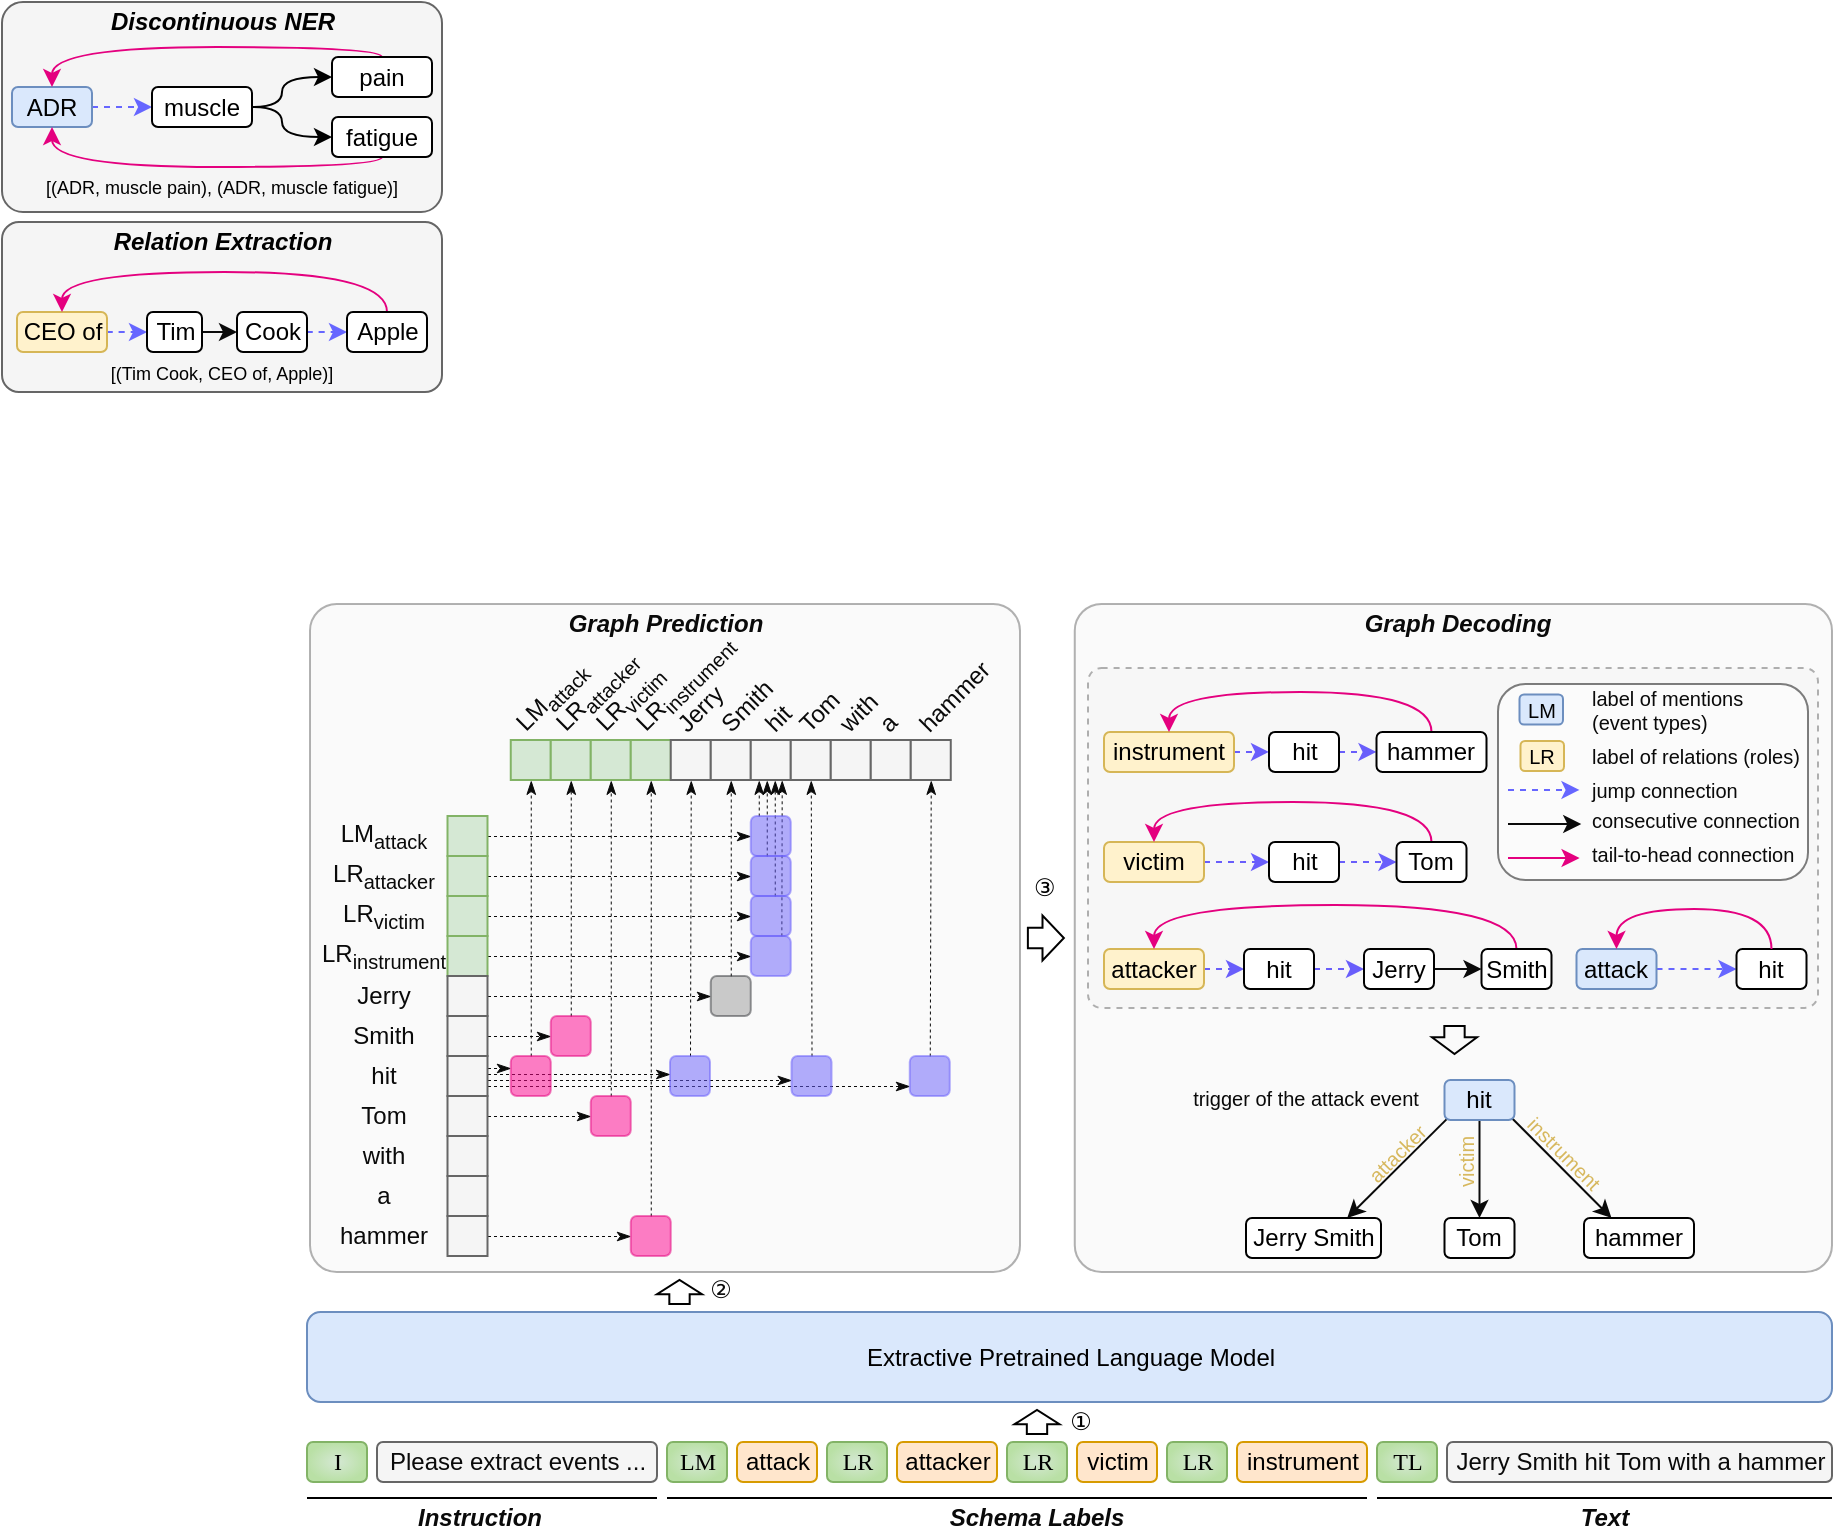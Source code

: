 <mxfile version="15.4.0" type="device"><diagram id="D4W17IsfRxNNDZhIrcSA" name="Page-1"><mxGraphModel dx="981" dy="561" grid="1" gridSize="5" guides="1" tooltips="1" connect="1" arrows="1" fold="1" page="1" pageScale="1" pageWidth="570" pageHeight="570" math="0" shadow="0"><root><mxCell id="0"/><mxCell id="1" parent="0"/><mxCell id="1bt9BP2uNZpwjicHUbcD-264" value="" style="rounded=1;whiteSpace=wrap;html=1;shadow=0;glass=0;sketch=0;fontFamily=Helvetica;fontSize=12;gradientDirection=radial;align=left;fillColor=#f5f5f5;arcSize=4;strokeColor=#666666;fontColor=#333333;opacity=50;" vertex="1" parent="1"><mxGeometry x="566.38" y="316" width="378.62" height="334" as="geometry"/></mxCell><mxCell id="1bt9BP2uNZpwjicHUbcD-177" value="" style="rounded=1;whiteSpace=wrap;html=1;shadow=0;glass=0;sketch=0;fontFamily=Helvetica;fontSize=12;gradientDirection=radial;align=left;fillColor=#f5f5f5;arcSize=4;strokeColor=#666666;fontColor=#333333;opacity=50;" vertex="1" parent="1"><mxGeometry x="184" y="316" width="355" height="334" as="geometry"/></mxCell><mxCell id="1bt9BP2uNZpwjicHUbcD-245" value="" style="rounded=1;whiteSpace=wrap;html=1;shadow=0;glass=0;sketch=0;fontFamily=Helvetica;fontSize=12;gradientDirection=radial;align=left;fillColor=#f5f5f5;arcSize=4;strokeColor=#666666;fontColor=#333333;opacity=50;dashed=1;" vertex="1" parent="1"><mxGeometry x="573" y="348" width="365" height="170" as="geometry"/></mxCell><mxCell id="1bt9BP2uNZpwjicHUbcD-22" value="" style="rounded=1;whiteSpace=wrap;html=1;fillColor=#f5f5f5;arcSize=10;strokeColor=#666666;fontColor=#333333;" vertex="1" parent="1"><mxGeometry x="30" y="125" width="220" height="85" as="geometry"/></mxCell><mxCell id="1bt9BP2uNZpwjicHUbcD-23" value="Relation Extraction" style="text;html=1;strokeColor=none;fillColor=none;align=center;verticalAlign=middle;whiteSpace=wrap;rounded=0;dashed=1;fontStyle=3" vertex="1" parent="1"><mxGeometry x="77.5" y="125" width="125" height="20" as="geometry"/></mxCell><mxCell id="1bt9BP2uNZpwjicHUbcD-19" value="" style="rounded=1;whiteSpace=wrap;html=1;fillColor=#f5f5f5;arcSize=10;strokeColor=#666666;fontColor=#333333;" vertex="1" parent="1"><mxGeometry x="30" y="15" width="220" height="105" as="geometry"/></mxCell><mxCell id="n-tvUnUJGBtAsgGFLaXI-2" value="Please extract events ..." style="rounded=1;whiteSpace=wrap;html=1;fillColor=#f5f5f5;strokeColor=#666666;fontColor=#0A0A0A;" parent="1" vertex="1"><mxGeometry x="217.5" y="735" width="140" height="20" as="geometry"/></mxCell><mxCell id="n-tvUnUJGBtAsgGFLaXI-3" value="LM" style="rounded=1;whiteSpace=wrap;html=1;fillColor=#d5e8d4;strokeColor=#82b366;fontFamily=Lucida Console;shadow=0;glass=0;sketch=0;gradientDirection=radial;gradientColor=#B9E0A5;" parent="1" vertex="1"><mxGeometry x="362.5" y="735" width="30" height="20" as="geometry"/></mxCell><mxCell id="n-tvUnUJGBtAsgGFLaXI-4" value="I" style="rounded=1;whiteSpace=wrap;html=1;fillColor=#d5e8d4;strokeColor=#82b366;fontFamily=Lucida Console;shadow=0;glass=0;sketch=0;gradientDirection=radial;gradientColor=#B9E0A5;" parent="1" vertex="1"><mxGeometry x="182.5" y="735" width="30" height="20" as="geometry"/></mxCell><mxCell id="1bt9BP2uNZpwjicHUbcD-4" style="edgeStyle=orthogonalEdgeStyle;rounded=0;orthogonalLoop=1;jettySize=auto;html=1;exitX=1;exitY=0.5;exitDx=0;exitDy=0;entryX=0;entryY=0.5;entryDx=0;entryDy=0;strokeColor=#6666FF;dashed=1;" edge="1" parent="1" source="1bt9BP2uNZpwjicHUbcD-2" target="1bt9BP2uNZpwjicHUbcD-3"><mxGeometry relative="1" as="geometry"/></mxCell><mxCell id="1bt9BP2uNZpwjicHUbcD-2" value="ADR" style="rounded=1;whiteSpace=wrap;html=1;fillColor=#dae8fc;strokeColor=#6c8ebf;" vertex="1" parent="1"><mxGeometry x="35" y="57.5" width="40" height="20" as="geometry"/></mxCell><mxCell id="1bt9BP2uNZpwjicHUbcD-6" style="edgeStyle=orthogonalEdgeStyle;rounded=0;orthogonalLoop=1;jettySize=auto;html=1;exitX=1;exitY=0.5;exitDx=0;exitDy=0;entryX=0;entryY=0.5;entryDx=0;entryDy=0;curved=1;" edge="1" parent="1" source="1bt9BP2uNZpwjicHUbcD-3" target="1bt9BP2uNZpwjicHUbcD-5"><mxGeometry relative="1" as="geometry"><Array as="points"><mxPoint x="170" y="67.5"/><mxPoint x="170" y="82.5"/></Array></mxGeometry></mxCell><mxCell id="1bt9BP2uNZpwjicHUbcD-8" style="edgeStyle=orthogonalEdgeStyle;rounded=0;orthogonalLoop=1;jettySize=auto;html=1;exitX=1;exitY=0.5;exitDx=0;exitDy=0;entryX=0;entryY=0.5;entryDx=0;entryDy=0;curved=1;" edge="1" parent="1" source="1bt9BP2uNZpwjicHUbcD-3" target="1bt9BP2uNZpwjicHUbcD-7"><mxGeometry relative="1" as="geometry"><Array as="points"><mxPoint x="170" y="67.5"/><mxPoint x="170" y="52.5"/></Array></mxGeometry></mxCell><mxCell id="1bt9BP2uNZpwjicHUbcD-3" value="muscle" style="rounded=1;whiteSpace=wrap;html=1;" vertex="1" parent="1"><mxGeometry x="105" y="57.5" width="50" height="20" as="geometry"/></mxCell><mxCell id="1bt9BP2uNZpwjicHUbcD-10" style="edgeStyle=orthogonalEdgeStyle;curved=1;rounded=0;orthogonalLoop=1;jettySize=auto;html=1;exitX=0.5;exitY=1;exitDx=0;exitDy=0;entryX=0.5;entryY=1;entryDx=0;entryDy=0;strokeColor=#E4007F;" edge="1" parent="1" source="1bt9BP2uNZpwjicHUbcD-5" target="1bt9BP2uNZpwjicHUbcD-2"><mxGeometry relative="1" as="geometry"><Array as="points"><mxPoint x="220" y="97.5"/><mxPoint x="55" y="97.5"/></Array></mxGeometry></mxCell><mxCell id="1bt9BP2uNZpwjicHUbcD-5" value="fatigue" style="rounded=1;whiteSpace=wrap;html=1;" vertex="1" parent="1"><mxGeometry x="195" y="72.5" width="50" height="20" as="geometry"/></mxCell><mxCell id="1bt9BP2uNZpwjicHUbcD-9" style="edgeStyle=orthogonalEdgeStyle;curved=1;rounded=0;orthogonalLoop=1;jettySize=auto;html=1;exitX=0.5;exitY=0;exitDx=0;exitDy=0;entryX=0.5;entryY=0;entryDx=0;entryDy=0;strokeColor=#E4007F;" edge="1" parent="1" source="1bt9BP2uNZpwjicHUbcD-7" target="1bt9BP2uNZpwjicHUbcD-2"><mxGeometry relative="1" as="geometry"><Array as="points"><mxPoint x="220" y="37.5"/><mxPoint x="55" y="37.5"/></Array></mxGeometry></mxCell><mxCell id="1bt9BP2uNZpwjicHUbcD-7" value="pain" style="rounded=1;whiteSpace=wrap;html=1;" vertex="1" parent="1"><mxGeometry x="195" y="42.5" width="50" height="20" as="geometry"/></mxCell><mxCell id="1bt9BP2uNZpwjicHUbcD-15" style="edgeStyle=orthogonalEdgeStyle;curved=1;rounded=0;orthogonalLoop=1;jettySize=auto;html=1;exitX=1;exitY=0.5;exitDx=0;exitDy=0;entryX=0;entryY=0.5;entryDx=0;entryDy=0;strokeColor=#6666FF;dashed=1;" edge="1" parent="1" source="1bt9BP2uNZpwjicHUbcD-11" target="1bt9BP2uNZpwjicHUbcD-12"><mxGeometry relative="1" as="geometry"/></mxCell><mxCell id="1bt9BP2uNZpwjicHUbcD-11" value="CEO of" style="rounded=1;whiteSpace=wrap;html=1;fillColor=#fff2cc;strokeColor=#d6b656;" vertex="1" parent="1"><mxGeometry x="37.5" y="170" width="45" height="20" as="geometry"/></mxCell><mxCell id="1bt9BP2uNZpwjicHUbcD-17" style="edgeStyle=orthogonalEdgeStyle;curved=1;rounded=0;orthogonalLoop=1;jettySize=auto;html=1;exitX=1;exitY=0.5;exitDx=0;exitDy=0;entryX=0;entryY=0.5;entryDx=0;entryDy=0;strokeColor=#0A0A0A;" edge="1" parent="1" source="1bt9BP2uNZpwjicHUbcD-12" target="1bt9BP2uNZpwjicHUbcD-13"><mxGeometry relative="1" as="geometry"/></mxCell><mxCell id="1bt9BP2uNZpwjicHUbcD-12" value="Tim" style="rounded=1;whiteSpace=wrap;html=1;" vertex="1" parent="1"><mxGeometry x="102.5" y="170" width="27.5" height="20" as="geometry"/></mxCell><mxCell id="1bt9BP2uNZpwjicHUbcD-16" style="edgeStyle=orthogonalEdgeStyle;curved=1;rounded=0;orthogonalLoop=1;jettySize=auto;html=1;exitX=1;exitY=0.5;exitDx=0;exitDy=0;entryX=0;entryY=0.5;entryDx=0;entryDy=0;strokeColor=#6666FF;dashed=1;" edge="1" parent="1" source="1bt9BP2uNZpwjicHUbcD-13" target="1bt9BP2uNZpwjicHUbcD-14"><mxGeometry relative="1" as="geometry"/></mxCell><mxCell id="1bt9BP2uNZpwjicHUbcD-13" value="Cook" style="rounded=1;whiteSpace=wrap;html=1;" vertex="1" parent="1"><mxGeometry x="147.5" y="170" width="35" height="20" as="geometry"/></mxCell><mxCell id="1bt9BP2uNZpwjicHUbcD-18" style="edgeStyle=orthogonalEdgeStyle;curved=1;rounded=0;orthogonalLoop=1;jettySize=auto;html=1;exitX=0.5;exitY=0;exitDx=0;exitDy=0;entryX=0.5;entryY=0;entryDx=0;entryDy=0;strokeColor=#E4007F;" edge="1" parent="1" source="1bt9BP2uNZpwjicHUbcD-14" target="1bt9BP2uNZpwjicHUbcD-11"><mxGeometry relative="1" as="geometry"><Array as="points"><mxPoint x="222" y="150"/><mxPoint x="60" y="150"/></Array></mxGeometry></mxCell><mxCell id="1bt9BP2uNZpwjicHUbcD-14" value="Apple" style="rounded=1;whiteSpace=wrap;html=1;" vertex="1" parent="1"><mxGeometry x="202.5" y="170" width="40" height="20" as="geometry"/></mxCell><mxCell id="1bt9BP2uNZpwjicHUbcD-20" value="Discontinuous NER" style="text;html=1;strokeColor=none;fillColor=none;align=center;verticalAlign=middle;whiteSpace=wrap;rounded=0;dashed=1;fontStyle=3" vertex="1" parent="1"><mxGeometry x="77.5" y="15" width="125" height="20" as="geometry"/></mxCell><mxCell id="1bt9BP2uNZpwjicHUbcD-24" value="[(ADR, muscle pain), (ADR, muscle fatigue)]" style="text;html=1;strokeColor=none;fillColor=none;align=center;verticalAlign=middle;whiteSpace=wrap;rounded=0;fontSize=9;" vertex="1" parent="1"><mxGeometry x="45" y="98" width="190" height="20" as="geometry"/></mxCell><mxCell id="1bt9BP2uNZpwjicHUbcD-26" value="[(Tim Cook, CEO of, Apple)]" style="text;html=1;strokeColor=none;fillColor=none;align=center;verticalAlign=middle;whiteSpace=wrap;rounded=0;fontSize=9;" vertex="1" parent="1"><mxGeometry x="80" y="193" width="120" height="15" as="geometry"/></mxCell><mxCell id="1bt9BP2uNZpwjicHUbcD-27" value="attack" style="rounded=1;whiteSpace=wrap;html=1;fillColor=#ffe6cc;strokeColor=#d79b00;" vertex="1" parent="1"><mxGeometry x="397.5" y="735" width="40" height="20" as="geometry"/></mxCell><mxCell id="1bt9BP2uNZpwjicHUbcD-28" value="LR" style="rounded=1;whiteSpace=wrap;html=1;fillColor=#d5e8d4;strokeColor=#82b366;fontFamily=Lucida Console;shadow=0;glass=0;sketch=0;gradientDirection=radial;gradientColor=#B9E0A5;" vertex="1" parent="1"><mxGeometry x="442.5" y="735" width="30" height="20" as="geometry"/></mxCell><mxCell id="1bt9BP2uNZpwjicHUbcD-29" value="attacker" style="rounded=1;whiteSpace=wrap;html=1;fillColor=#ffe6cc;strokeColor=#d79b00;" vertex="1" parent="1"><mxGeometry x="477.5" y="735" width="50" height="20" as="geometry"/></mxCell><mxCell id="1bt9BP2uNZpwjicHUbcD-30" value="LR" style="rounded=1;whiteSpace=wrap;html=1;fillColor=#d5e8d4;strokeColor=#82b366;fontFamily=Lucida Console;shadow=0;glass=0;sketch=0;gradientDirection=radial;gradientColor=#B9E0A5;" vertex="1" parent="1"><mxGeometry x="532.5" y="735" width="30" height="20" as="geometry"/></mxCell><mxCell id="1bt9BP2uNZpwjicHUbcD-31" value="victim" style="rounded=1;whiteSpace=wrap;html=1;fillColor=#ffe6cc;strokeColor=#d79b00;" vertex="1" parent="1"><mxGeometry x="567.5" y="735" width="40" height="20" as="geometry"/></mxCell><mxCell id="1bt9BP2uNZpwjicHUbcD-32" value="LR" style="rounded=1;whiteSpace=wrap;html=1;fillColor=#d5e8d4;strokeColor=#82b366;fontFamily=Lucida Console;shadow=0;glass=0;sketch=0;gradientDirection=radial;gradientColor=#B9E0A5;" vertex="1" parent="1"><mxGeometry x="612.5" y="735" width="30" height="20" as="geometry"/></mxCell><mxCell id="1bt9BP2uNZpwjicHUbcD-33" value="instrument" style="rounded=1;whiteSpace=wrap;html=1;fillColor=#ffe6cc;strokeColor=#d79b00;" vertex="1" parent="1"><mxGeometry x="647.5" y="735" width="65" height="20" as="geometry"/></mxCell><mxCell id="1bt9BP2uNZpwjicHUbcD-34" value="Jerry Smith hit Tom with a hammer" style="rounded=1;whiteSpace=wrap;html=1;fillColor=#f5f5f5;strokeColor=#666666;fontColor=#0A0A0A;" vertex="1" parent="1"><mxGeometry x="752.5" y="735" width="192.5" height="20" as="geometry"/></mxCell><mxCell id="1bt9BP2uNZpwjicHUbcD-35" value="TL" style="rounded=1;whiteSpace=wrap;html=1;fillColor=#d5e8d4;strokeColor=#82b366;fontFamily=Lucida Console;shadow=0;glass=0;sketch=0;gradientDirection=radial;gradientColor=#B9E0A5;" vertex="1" parent="1"><mxGeometry x="717.5" y="735" width="30" height="20" as="geometry"/></mxCell><mxCell id="1bt9BP2uNZpwjicHUbcD-42" value="Extractive Pretrained Language Model" style="rounded=1;whiteSpace=wrap;html=1;fontFamily=Helvetica;fontSize=12;fillColor=#dae8fc;strokeColor=#6c8ebf;gradientDirection=radial;" vertex="1" parent="1"><mxGeometry x="182.5" y="670" width="762.5" height="45" as="geometry"/></mxCell><mxCell id="1bt9BP2uNZpwjicHUbcD-43" value="" style="shape=singleArrow;direction=north;whiteSpace=wrap;html=1;fontFamily=Helvetica;fontSize=12;fontColor=#0A0A0A;fillColor=none;arrowWidth=0.452;arrowSize=0.594;" vertex="1" parent="1"><mxGeometry x="536.25" y="719" width="22.5" height="12" as="geometry"/></mxCell><mxCell id="1bt9BP2uNZpwjicHUbcD-44" value="Instruction" style="text;html=1;strokeColor=none;fillColor=none;align=center;verticalAlign=middle;whiteSpace=wrap;rounded=0;shadow=0;glass=0;sketch=0;fontFamily=Helvetica;fontSize=12;fontColor=#0A0A0A;fontStyle=3" vertex="1" parent="1"><mxGeometry x="238.75" y="763" width="60" height="20" as="geometry"/></mxCell><mxCell id="1bt9BP2uNZpwjicHUbcD-49" value="" style="line;strokeWidth=1;fillColor=none;align=left;verticalAlign=middle;spacingTop=-1;spacingLeft=3;spacingRight=3;rotatable=0;labelPosition=right;points=[];portConstraint=eastwest;shadow=0;glass=0;sketch=0;fontFamily=Times New Roman;fontSize=12;fontColor=#0A0A0A;" vertex="1" parent="1"><mxGeometry x="182.5" y="759" width="175" height="8" as="geometry"/></mxCell><mxCell id="1bt9BP2uNZpwjicHUbcD-50" value="" style="line;strokeWidth=1;fillColor=none;align=left;verticalAlign=middle;spacingTop=-1;spacingLeft=3;spacingRight=3;rotatable=0;labelPosition=right;points=[];portConstraint=eastwest;shadow=0;glass=0;sketch=0;fontFamily=Times New Roman;fontSize=12;fontColor=#0A0A0A;" vertex="1" parent="1"><mxGeometry x="362.5" y="759" width="350" height="8" as="geometry"/></mxCell><mxCell id="1bt9BP2uNZpwjicHUbcD-51" value="Schema Labels" style="text;html=1;strokeColor=none;fillColor=none;align=center;verticalAlign=middle;whiteSpace=wrap;rounded=0;shadow=0;glass=0;sketch=0;fontFamily=Helvetica;fontSize=12;fontColor=#0A0A0A;fontStyle=3" vertex="1" parent="1"><mxGeometry x="500" y="763" width="95" height="20" as="geometry"/></mxCell><mxCell id="1bt9BP2uNZpwjicHUbcD-52" value="" style="line;strokeWidth=1;fillColor=none;align=left;verticalAlign=middle;spacingTop=-1;spacingLeft=3;spacingRight=3;rotatable=0;labelPosition=right;points=[];portConstraint=eastwest;shadow=0;glass=0;sketch=0;fontFamily=Times New Roman;fontSize=12;fontColor=#0A0A0A;" vertex="1" parent="1"><mxGeometry x="717.5" y="759" width="227.5" height="8" as="geometry"/></mxCell><mxCell id="1bt9BP2uNZpwjicHUbcD-53" value="Text" style="text;html=1;strokeColor=none;fillColor=none;align=center;verticalAlign=middle;whiteSpace=wrap;rounded=0;shadow=0;glass=0;sketch=0;fontFamily=Helvetica;fontSize=12;fontColor=#0A0A0A;fontStyle=3" vertex="1" parent="1"><mxGeometry x="783.75" y="763" width="95" height="20" as="geometry"/></mxCell><mxCell id="1bt9BP2uNZpwjicHUbcD-55" value="" style="rounded=0;whiteSpace=wrap;html=1;shadow=0;glass=0;sketch=0;fontFamily=Times New Roman;fontSize=12;gradientDirection=radial;fillColor=#d5e8d4;strokeColor=#82b366;" vertex="1" parent="1"><mxGeometry x="284.38" y="384" width="20" height="20" as="geometry"/></mxCell><mxCell id="1bt9BP2uNZpwjicHUbcD-56" value="" style="rounded=0;whiteSpace=wrap;html=1;shadow=0;glass=0;sketch=0;fontFamily=Times New Roman;fontSize=12;gradientDirection=radial;fillColor=#d5e8d4;strokeColor=#82b366;" vertex="1" parent="1"><mxGeometry x="304.38" y="384" width="20" height="20" as="geometry"/></mxCell><mxCell id="1bt9BP2uNZpwjicHUbcD-57" value="" style="rounded=0;whiteSpace=wrap;html=1;shadow=0;glass=0;sketch=0;fontFamily=Times New Roman;fontSize=12;gradientDirection=radial;fillColor=#d5e8d4;strokeColor=#82b366;" vertex="1" parent="1"><mxGeometry x="324.38" y="384" width="20" height="20" as="geometry"/></mxCell><mxCell id="1bt9BP2uNZpwjicHUbcD-58" value="" style="rounded=0;whiteSpace=wrap;html=1;shadow=0;glass=0;sketch=0;fontFamily=Times New Roman;fontSize=12;gradientDirection=radial;fillColor=#d5e8d4;strokeColor=#82b366;" vertex="1" parent="1"><mxGeometry x="344.38" y="384" width="20" height="20" as="geometry"/></mxCell><mxCell id="1bt9BP2uNZpwjicHUbcD-59" value="" style="rounded=0;whiteSpace=wrap;html=1;shadow=0;glass=0;sketch=0;fontFamily=Times New Roman;fontSize=12;gradientDirection=radial;fillColor=#f5f5f5;strokeColor=#666666;fontColor=#333333;" vertex="1" parent="1"><mxGeometry x="364.38" y="384" width="20" height="20" as="geometry"/></mxCell><mxCell id="1bt9BP2uNZpwjicHUbcD-60" value="" style="rounded=0;whiteSpace=wrap;html=1;shadow=0;glass=0;sketch=0;fontFamily=Times New Roman;fontSize=12;gradientDirection=radial;fillColor=#f5f5f5;strokeColor=#666666;fontColor=#333333;" vertex="1" parent="1"><mxGeometry x="384.38" y="384" width="20" height="20" as="geometry"/></mxCell><mxCell id="1bt9BP2uNZpwjicHUbcD-61" value="" style="rounded=0;whiteSpace=wrap;html=1;shadow=0;glass=0;sketch=0;fontFamily=Times New Roman;fontSize=12;gradientDirection=radial;fillColor=#f5f5f5;strokeColor=#666666;fontColor=#333333;" vertex="1" parent="1"><mxGeometry x="404.38" y="384" width="20" height="20" as="geometry"/></mxCell><mxCell id="1bt9BP2uNZpwjicHUbcD-62" value="" style="rounded=0;whiteSpace=wrap;html=1;shadow=0;glass=0;sketch=0;fontFamily=Times New Roman;fontSize=12;gradientDirection=radial;fillColor=#f5f5f5;strokeColor=#666666;fontColor=#333333;" vertex="1" parent="1"><mxGeometry x="424.38" y="384" width="20" height="20" as="geometry"/></mxCell><mxCell id="1bt9BP2uNZpwjicHUbcD-63" value="" style="rounded=0;whiteSpace=wrap;html=1;shadow=0;glass=0;sketch=0;fontFamily=Times New Roman;fontSize=12;gradientDirection=radial;fillColor=#f5f5f5;strokeColor=#666666;fontColor=#333333;" vertex="1" parent="1"><mxGeometry x="444.38" y="384" width="20" height="20" as="geometry"/></mxCell><mxCell id="1bt9BP2uNZpwjicHUbcD-64" value="" style="rounded=0;whiteSpace=wrap;html=1;shadow=0;glass=0;sketch=0;fontFamily=Times New Roman;fontSize=12;gradientDirection=radial;fillColor=#f5f5f5;strokeColor=#666666;fontColor=#333333;" vertex="1" parent="1"><mxGeometry x="464.38" y="384" width="20" height="20" as="geometry"/></mxCell><mxCell id="1bt9BP2uNZpwjicHUbcD-158" style="edgeStyle=none;rounded=0;orthogonalLoop=1;jettySize=auto;html=1;exitX=1;exitY=0.5;exitDx=0;exitDy=0;entryX=0;entryY=0.5;entryDx=0;entryDy=0;dashed=1;fontFamily=Helvetica;fontSize=12;fontColor=#0A0A0A;endArrow=classicThin;endFill=1;strokeColor=#0A0A0A;strokeWidth=0.5;" edge="1" parent="1" source="1bt9BP2uNZpwjicHUbcD-66" target="1bt9BP2uNZpwjicHUbcD-148"><mxGeometry relative="1" as="geometry"/></mxCell><mxCell id="1bt9BP2uNZpwjicHUbcD-66" value="" style="rounded=0;whiteSpace=wrap;html=1;shadow=0;glass=0;sketch=0;fontFamily=Times New Roman;fontSize=12;gradientDirection=radial;fillColor=#d5e8d4;strokeColor=#82b366;" vertex="1" parent="1"><mxGeometry x="252.75" y="422" width="20" height="20" as="geometry"/></mxCell><mxCell id="1bt9BP2uNZpwjicHUbcD-160" style="edgeStyle=none;rounded=0;orthogonalLoop=1;jettySize=auto;html=1;exitX=1;exitY=0.5;exitDx=0;exitDy=0;entryX=0;entryY=0.5;entryDx=0;entryDy=0;dashed=1;fontFamily=Helvetica;fontSize=12;fontColor=#0A0A0A;endArrow=classicThin;endFill=1;strokeColor=#0A0A0A;strokeWidth=0.5;" edge="1" parent="1" source="1bt9BP2uNZpwjicHUbcD-67" target="1bt9BP2uNZpwjicHUbcD-149"><mxGeometry relative="1" as="geometry"/></mxCell><mxCell id="1bt9BP2uNZpwjicHUbcD-67" value="" style="rounded=0;whiteSpace=wrap;html=1;shadow=0;glass=0;sketch=0;fontFamily=Times New Roman;fontSize=12;gradientDirection=radial;fillColor=#d5e8d4;strokeColor=#82b366;" vertex="1" parent="1"><mxGeometry x="252.75" y="442" width="20" height="20" as="geometry"/></mxCell><mxCell id="1bt9BP2uNZpwjicHUbcD-162" style="edgeStyle=none;rounded=0;orthogonalLoop=1;jettySize=auto;html=1;exitX=1;exitY=0.5;exitDx=0;exitDy=0;entryX=0;entryY=0.5;entryDx=0;entryDy=0;dashed=1;fontFamily=Helvetica;fontSize=12;fontColor=#0A0A0A;endArrow=classicThin;endFill=1;strokeColor=#0A0A0A;strokeWidth=0.5;" edge="1" parent="1" source="1bt9BP2uNZpwjicHUbcD-68" target="1bt9BP2uNZpwjicHUbcD-151"><mxGeometry relative="1" as="geometry"/></mxCell><mxCell id="1bt9BP2uNZpwjicHUbcD-68" value="" style="rounded=0;whiteSpace=wrap;html=1;shadow=0;glass=0;sketch=0;fontFamily=Times New Roman;fontSize=12;gradientDirection=radial;fillColor=#d5e8d4;strokeColor=#82b366;" vertex="1" parent="1"><mxGeometry x="252.75" y="462" width="20" height="20" as="geometry"/></mxCell><mxCell id="1bt9BP2uNZpwjicHUbcD-164" style="edgeStyle=none;rounded=0;orthogonalLoop=1;jettySize=auto;html=1;exitX=1;exitY=0.5;exitDx=0;exitDy=0;entryX=0;entryY=0.5;entryDx=0;entryDy=0;dashed=1;fontFamily=Helvetica;fontSize=12;fontColor=#0A0A0A;endArrow=classicThin;endFill=1;strokeColor=#0A0A0A;strokeWidth=0.5;" edge="1" parent="1" source="1bt9BP2uNZpwjicHUbcD-69" target="1bt9BP2uNZpwjicHUbcD-152"><mxGeometry relative="1" as="geometry"/></mxCell><mxCell id="1bt9BP2uNZpwjicHUbcD-69" value="" style="rounded=0;whiteSpace=wrap;html=1;shadow=0;glass=0;sketch=0;fontFamily=Times New Roman;fontSize=12;gradientDirection=radial;fillColor=#d5e8d4;strokeColor=#82b366;" vertex="1" parent="1"><mxGeometry x="252.75" y="482" width="20" height="20" as="geometry"/></mxCell><mxCell id="1bt9BP2uNZpwjicHUbcD-166" style="edgeStyle=none;rounded=0;orthogonalLoop=1;jettySize=auto;html=1;exitX=1;exitY=0.5;exitDx=0;exitDy=0;entryX=0;entryY=0.5;entryDx=0;entryDy=0;dashed=1;fontFamily=Helvetica;fontSize=12;fontColor=#0A0A0A;endArrow=classicThin;endFill=1;strokeColor=#0A0A0A;strokeWidth=0.5;" edge="1" parent="1" source="1bt9BP2uNZpwjicHUbcD-70" target="1bt9BP2uNZpwjicHUbcD-150"><mxGeometry relative="1" as="geometry"/></mxCell><mxCell id="1bt9BP2uNZpwjicHUbcD-70" value="" style="rounded=0;whiteSpace=wrap;html=1;shadow=0;glass=0;sketch=0;fontFamily=Times New Roman;fontSize=12;gradientDirection=radial;fillColor=#f5f5f5;strokeColor=#666666;fontColor=#333333;" vertex="1" parent="1"><mxGeometry x="252.75" y="502" width="20" height="20" as="geometry"/></mxCell><mxCell id="1bt9BP2uNZpwjicHUbcD-168" style="edgeStyle=none;rounded=0;orthogonalLoop=1;jettySize=auto;html=1;exitX=1;exitY=0.5;exitDx=0;exitDy=0;entryX=0;entryY=0.5;entryDx=0;entryDy=0;dashed=1;fontFamily=Helvetica;fontSize=12;fontColor=#0A0A0A;endArrow=classicThin;endFill=1;strokeColor=#0A0A0A;strokeWidth=0.5;" edge="1" parent="1" source="1bt9BP2uNZpwjicHUbcD-71" target="1bt9BP2uNZpwjicHUbcD-155"><mxGeometry relative="1" as="geometry"/></mxCell><mxCell id="1bt9BP2uNZpwjicHUbcD-71" value="" style="rounded=0;whiteSpace=wrap;html=1;shadow=0;glass=0;sketch=0;fontFamily=Times New Roman;fontSize=12;gradientDirection=radial;fillColor=#f5f5f5;strokeColor=#666666;fontColor=#333333;" vertex="1" parent="1"><mxGeometry x="252.75" y="522" width="20" height="20" as="geometry"/></mxCell><mxCell id="1bt9BP2uNZpwjicHUbcD-170" style="edgeStyle=none;rounded=0;orthogonalLoop=1;jettySize=auto;html=1;exitX=1;exitY=0.5;exitDx=0;exitDy=0;entryX=0;entryY=0.5;entryDx=0;entryDy=0;dashed=1;fontFamily=Helvetica;fontSize=12;fontColor=#0A0A0A;endArrow=classicThin;endFill=1;strokeColor=#0A0A0A;strokeWidth=0.5;" edge="1" parent="1"><mxGeometry relative="1" as="geometry"><mxPoint x="272.75" y="548" as="sourcePoint"/><mxPoint x="284.38" y="548" as="targetPoint"/></mxGeometry></mxCell><mxCell id="1bt9BP2uNZpwjicHUbcD-256" style="edgeStyle=none;rounded=0;orthogonalLoop=1;jettySize=auto;html=1;exitX=1;exitY=0.5;exitDx=0;exitDy=0;entryX=0;entryY=0.5;entryDx=0;entryDy=0;dashed=1;labelBackgroundColor=none;fontFamily=Helvetica;fontSize=12;fontColor=default;endArrow=classicThin;endFill=1;strokeColor=#0A0A0A;strokeWidth=0.5;" edge="1" parent="1"><mxGeometry relative="1" as="geometry"><mxPoint x="272.75" y="551" as="sourcePoint"/><mxPoint x="364" y="551" as="targetPoint"/></mxGeometry></mxCell><mxCell id="1bt9BP2uNZpwjicHUbcD-257" style="edgeStyle=none;rounded=0;orthogonalLoop=1;jettySize=auto;html=1;exitX=1;exitY=0.5;exitDx=0;exitDy=0;entryX=0;entryY=0.5;entryDx=0;entryDy=0;dashed=1;labelBackgroundColor=none;fontFamily=Helvetica;fontSize=12;fontColor=default;endArrow=classicThin;endFill=1;strokeColor=#0A0A0A;strokeWidth=0.5;" edge="1" parent="1"><mxGeometry relative="1" as="geometry"><mxPoint x="272.75" y="554" as="sourcePoint"/><mxPoint x="424.76" y="554" as="targetPoint"/></mxGeometry></mxCell><mxCell id="1bt9BP2uNZpwjicHUbcD-258" style="edgeStyle=none;rounded=0;orthogonalLoop=1;jettySize=auto;html=1;exitX=1;exitY=0.5;exitDx=0;exitDy=0;entryX=0;entryY=0.5;entryDx=0;entryDy=0;dashed=1;labelBackgroundColor=none;fontFamily=Helvetica;fontSize=12;fontColor=default;endArrow=classicThin;endFill=1;strokeColor=#0A0A0A;strokeWidth=0.5;" edge="1" parent="1"><mxGeometry relative="1" as="geometry"><mxPoint x="272.75" y="557" as="sourcePoint"/><mxPoint x="483.88" y="557" as="targetPoint"/></mxGeometry></mxCell><mxCell id="1bt9BP2uNZpwjicHUbcD-72" value="" style="rounded=0;whiteSpace=wrap;html=1;shadow=0;glass=0;sketch=0;fontFamily=Times New Roman;fontSize=12;gradientDirection=radial;fillColor=#f5f5f5;strokeColor=#666666;fontColor=#333333;" vertex="1" parent="1"><mxGeometry x="252.75" y="542" width="20" height="20" as="geometry"/></mxCell><mxCell id="1bt9BP2uNZpwjicHUbcD-172" style="edgeStyle=none;rounded=0;orthogonalLoop=1;jettySize=auto;html=1;exitX=1;exitY=0.5;exitDx=0;exitDy=0;entryX=0;entryY=0.5;entryDx=0;entryDy=0;dashed=1;fontFamily=Helvetica;fontSize=12;fontColor=#0A0A0A;endArrow=classicThin;endFill=1;strokeColor=#0A0A0A;strokeWidth=0.5;" edge="1" parent="1" source="1bt9BP2uNZpwjicHUbcD-73" target="1bt9BP2uNZpwjicHUbcD-156"><mxGeometry relative="1" as="geometry"/></mxCell><mxCell id="1bt9BP2uNZpwjicHUbcD-73" value="" style="rounded=0;whiteSpace=wrap;html=1;shadow=0;glass=0;sketch=0;fontFamily=Times New Roman;fontSize=12;gradientDirection=radial;fillColor=#f5f5f5;strokeColor=#666666;fontColor=#333333;" vertex="1" parent="1"><mxGeometry x="252.75" y="562" width="20" height="20" as="geometry"/></mxCell><mxCell id="1bt9BP2uNZpwjicHUbcD-74" value="" style="rounded=0;whiteSpace=wrap;html=1;shadow=0;glass=0;sketch=0;fontFamily=Times New Roman;fontSize=12;gradientDirection=radial;fillColor=#f5f5f5;strokeColor=#666666;fontColor=#333333;" vertex="1" parent="1"><mxGeometry x="252.75" y="582" width="20" height="20" as="geometry"/></mxCell><mxCell id="1bt9BP2uNZpwjicHUbcD-75" value="" style="rounded=0;whiteSpace=wrap;html=1;shadow=0;glass=0;sketch=0;fontFamily=Times New Roman;fontSize=12;gradientDirection=radial;fillColor=#f5f5f5;strokeColor=#666666;fontColor=#333333;" vertex="1" parent="1"><mxGeometry x="252.75" y="602" width="20" height="20" as="geometry"/></mxCell><mxCell id="1bt9BP2uNZpwjicHUbcD-78" value="Graph Prediction" style="text;html=1;strokeColor=none;fillColor=none;align=center;verticalAlign=middle;whiteSpace=wrap;rounded=0;shadow=0;glass=0;sketch=0;fontFamily=Helvetica;fontSize=12;fontColor=#0A0A0A;fontStyle=3" vertex="1" parent="1"><mxGeometry x="306.5" y="316" width="110" height="20" as="geometry"/></mxCell><mxCell id="1bt9BP2uNZpwjicHUbcD-79" value="LM&lt;sub&gt;attack&lt;/sub&gt;" style="text;html=1;strokeColor=none;fillColor=none;align=center;verticalAlign=middle;whiteSpace=wrap;rounded=0;shadow=0;glass=0;sketch=0;fontFamily=Helvetica;fontSize=12;fontColor=#0A0A0A;" vertex="1" parent="1"><mxGeometry x="189" y="422" width="63.75" height="20" as="geometry"/></mxCell><mxCell id="1bt9BP2uNZpwjicHUbcD-80" value="LR&lt;sub&gt;attacker&lt;/sub&gt;" style="text;html=1;strokeColor=none;fillColor=none;align=center;verticalAlign=middle;whiteSpace=wrap;rounded=0;shadow=0;glass=0;sketch=0;fontFamily=Helvetica;fontSize=12;fontColor=#0A0A0A;" vertex="1" parent="1"><mxGeometry x="189" y="442" width="63.75" height="20" as="geometry"/></mxCell><mxCell id="1bt9BP2uNZpwjicHUbcD-81" value="LR&lt;sub&gt;victim&lt;/sub&gt;" style="text;html=1;strokeColor=none;fillColor=none;align=center;verticalAlign=middle;whiteSpace=wrap;rounded=0;shadow=0;glass=0;sketch=0;fontFamily=Helvetica;fontSize=12;fontColor=#0A0A0A;" vertex="1" parent="1"><mxGeometry x="189" y="462" width="63.75" height="20" as="geometry"/></mxCell><mxCell id="1bt9BP2uNZpwjicHUbcD-82" value="LR&lt;sub&gt;instrument&lt;/sub&gt;" style="text;html=1;strokeColor=none;fillColor=none;align=center;verticalAlign=middle;whiteSpace=wrap;rounded=0;shadow=0;glass=0;sketch=0;fontFamily=Helvetica;fontSize=12;fontColor=#0A0A0A;" vertex="1" parent="1"><mxGeometry x="189" y="482" width="63.75" height="20" as="geometry"/></mxCell><mxCell id="1bt9BP2uNZpwjicHUbcD-85" value="Jerry" style="text;html=1;strokeColor=none;fillColor=none;align=center;verticalAlign=middle;whiteSpace=wrap;rounded=0;shadow=0;glass=0;sketch=0;fontFamily=Helvetica;fontSize=12;fontColor=#0A0A0A;" vertex="1" parent="1"><mxGeometry x="189" y="502" width="63.75" height="20" as="geometry"/></mxCell><mxCell id="1bt9BP2uNZpwjicHUbcD-86" value="Smith" style="text;html=1;strokeColor=none;fillColor=none;align=center;verticalAlign=middle;whiteSpace=wrap;rounded=0;shadow=0;glass=0;sketch=0;fontFamily=Helvetica;fontSize=12;fontColor=#0A0A0A;" vertex="1" parent="1"><mxGeometry x="189" y="522" width="63.75" height="20" as="geometry"/></mxCell><mxCell id="1bt9BP2uNZpwjicHUbcD-87" value="Tom" style="text;html=1;strokeColor=none;fillColor=none;align=center;verticalAlign=middle;whiteSpace=wrap;rounded=0;shadow=0;glass=0;sketch=0;fontFamily=Helvetica;fontSize=12;fontColor=#0A0A0A;" vertex="1" parent="1"><mxGeometry x="189" y="562" width="63.75" height="20" as="geometry"/></mxCell><mxCell id="1bt9BP2uNZpwjicHUbcD-88" value="with" style="text;html=1;strokeColor=none;fillColor=none;align=center;verticalAlign=middle;whiteSpace=wrap;rounded=0;shadow=0;glass=0;sketch=0;fontFamily=Helvetica;fontSize=12;fontColor=#0A0A0A;" vertex="1" parent="1"><mxGeometry x="189" y="582" width="63.75" height="20" as="geometry"/></mxCell><mxCell id="1bt9BP2uNZpwjicHUbcD-89" value="a" style="text;html=1;strokeColor=none;fillColor=none;align=center;verticalAlign=middle;whiteSpace=wrap;rounded=0;shadow=0;glass=0;sketch=0;fontFamily=Helvetica;fontSize=12;fontColor=#0A0A0A;" vertex="1" parent="1"><mxGeometry x="189" y="602" width="63.75" height="20" as="geometry"/></mxCell><mxCell id="1bt9BP2uNZpwjicHUbcD-90" value="hammer" style="text;html=1;strokeColor=none;fillColor=none;align=center;verticalAlign=middle;whiteSpace=wrap;rounded=0;shadow=0;glass=0;sketch=0;fontFamily=Helvetica;fontSize=12;fontColor=#0A0A0A;" vertex="1" parent="1"><mxGeometry x="189" y="622" width="63.75" height="20" as="geometry"/></mxCell><mxCell id="1bt9BP2uNZpwjicHUbcD-91" value="&lt;span style=&quot;text-align: center&quot;&gt;LM&lt;/span&gt;&lt;sub style=&quot;text-align: center&quot;&gt;attack&lt;/sub&gt;" style="text;html=1;strokeColor=none;fillColor=none;align=left;verticalAlign=middle;whiteSpace=wrap;rounded=0;shadow=0;glass=0;sketch=0;fontFamily=Helvetica;fontSize=12;fontColor=#0A0A0A;rotation=-45;" vertex="1" parent="1"><mxGeometry x="279.13" y="347" width="63.75" height="20" as="geometry"/></mxCell><mxCell id="1bt9BP2uNZpwjicHUbcD-92" value="&lt;span style=&quot;text-align: center&quot;&gt;LR&lt;/span&gt;&lt;sub style=&quot;text-align: center&quot;&gt;attacker&lt;/sub&gt;" style="text;html=1;strokeColor=none;fillColor=none;align=left;verticalAlign=middle;whiteSpace=wrap;rounded=0;shadow=0;glass=0;sketch=0;fontFamily=Helvetica;fontSize=12;fontColor=#0A0A0A;rotation=-45;" vertex="1" parent="1"><mxGeometry x="299.13" y="347" width="63.75" height="20" as="geometry"/></mxCell><mxCell id="1bt9BP2uNZpwjicHUbcD-93" value="&lt;span style=&quot;text-align: center&quot;&gt;LR&lt;/span&gt;&lt;sub style=&quot;text-align: center&quot;&gt;victim&lt;/sub&gt;" style="text;html=1;strokeColor=none;fillColor=none;align=left;verticalAlign=middle;whiteSpace=wrap;rounded=0;shadow=0;glass=0;sketch=0;fontFamily=Helvetica;fontSize=12;fontColor=#0A0A0A;rotation=-45;" vertex="1" parent="1"><mxGeometry x="319.13" y="347" width="63.75" height="20" as="geometry"/></mxCell><mxCell id="1bt9BP2uNZpwjicHUbcD-94" value="&lt;span style=&quot;text-align: center&quot;&gt;LR&lt;/span&gt;&lt;sub style=&quot;text-align: center&quot;&gt;instrument&lt;/sub&gt;" style="text;html=1;strokeColor=none;fillColor=none;align=left;verticalAlign=middle;whiteSpace=wrap;rounded=0;shadow=0;glass=0;sketch=0;fontFamily=Helvetica;fontSize=12;fontColor=#0A0A0A;rotation=-45;" vertex="1" parent="1"><mxGeometry x="339.13" y="347" width="63.75" height="20" as="geometry"/></mxCell><mxCell id="1bt9BP2uNZpwjicHUbcD-95" value="Jerry" style="text;html=1;strokeColor=none;fillColor=none;align=left;verticalAlign=middle;whiteSpace=wrap;rounded=0;shadow=0;glass=0;sketch=0;fontFamily=Helvetica;fontSize=12;fontColor=#0A0A0A;rotation=-45;" vertex="1" parent="1"><mxGeometry x="359.13" y="347" width="63.75" height="20" as="geometry"/></mxCell><mxCell id="1bt9BP2uNZpwjicHUbcD-96" value="hit" style="text;html=1;strokeColor=none;fillColor=none;align=left;verticalAlign=middle;whiteSpace=wrap;rounded=0;shadow=0;glass=0;sketch=0;fontFamily=Helvetica;fontSize=12;fontColor=#0A0A0A;rotation=-45;" vertex="1" parent="1"><mxGeometry x="402.88" y="347" width="63.75" height="20" as="geometry"/></mxCell><mxCell id="1bt9BP2uNZpwjicHUbcD-97" value="Tom" style="text;html=1;strokeColor=none;fillColor=none;align=left;verticalAlign=middle;whiteSpace=wrap;rounded=0;shadow=0;glass=0;sketch=0;fontFamily=Helvetica;fontSize=12;fontColor=#0A0A0A;rotation=-45;" vertex="1" parent="1"><mxGeometry x="420.13" y="347" width="63.75" height="20" as="geometry"/></mxCell><mxCell id="1bt9BP2uNZpwjicHUbcD-98" value="with" style="text;html=1;strokeColor=none;fillColor=none;align=left;verticalAlign=middle;whiteSpace=wrap;rounded=0;shadow=0;glass=0;sketch=0;fontFamily=Helvetica;fontSize=12;fontColor=#0A0A0A;rotation=-45;" vertex="1" parent="1"><mxGeometry x="440.13" y="347" width="63.75" height="20" as="geometry"/></mxCell><mxCell id="1bt9BP2uNZpwjicHUbcD-99" value="a" style="text;html=1;strokeColor=none;fillColor=none;align=left;verticalAlign=middle;whiteSpace=wrap;rounded=0;shadow=0;glass=0;sketch=0;fontFamily=Helvetica;fontSize=12;fontColor=#0A0A0A;rotation=-45;" vertex="1" parent="1"><mxGeometry x="460.13" y="347" width="63.75" height="20" as="geometry"/></mxCell><mxCell id="1bt9BP2uNZpwjicHUbcD-100" value="hammer" style="text;html=1;strokeColor=none;fillColor=none;align=left;verticalAlign=middle;whiteSpace=wrap;rounded=0;shadow=0;glass=0;sketch=0;fontFamily=Helvetica;fontSize=12;fontColor=#0A0A0A;rotation=-45;" vertex="1" parent="1"><mxGeometry x="480.13" y="347" width="63.75" height="20" as="geometry"/></mxCell><mxCell id="1bt9BP2uNZpwjicHUbcD-174" style="edgeStyle=none;rounded=0;orthogonalLoop=1;jettySize=auto;html=1;exitX=1;exitY=0.5;exitDx=0;exitDy=0;entryX=0;entryY=0.5;entryDx=0;entryDy=0;dashed=1;fontFamily=Helvetica;fontSize=12;fontColor=#0A0A0A;endArrow=classicThin;endFill=1;strokeColor=#0A0A0A;strokeWidth=0.5;" edge="1" parent="1" source="1bt9BP2uNZpwjicHUbcD-139" target="1bt9BP2uNZpwjicHUbcD-157"><mxGeometry relative="1" as="geometry"/></mxCell><mxCell id="1bt9BP2uNZpwjicHUbcD-139" value="" style="rounded=0;whiteSpace=wrap;html=1;shadow=0;glass=0;sketch=0;fontFamily=Times New Roman;fontSize=12;gradientDirection=radial;fillColor=#f5f5f5;strokeColor=#666666;fontColor=#333333;" vertex="1" parent="1"><mxGeometry x="252.75" y="622" width="20" height="20" as="geometry"/></mxCell><mxCell id="1bt9BP2uNZpwjicHUbcD-140" value="hit" style="text;html=1;strokeColor=none;fillColor=none;align=center;verticalAlign=middle;whiteSpace=wrap;rounded=0;shadow=0;glass=0;sketch=0;fontFamily=Helvetica;fontSize=12;fontColor=#0A0A0A;" vertex="1" parent="1"><mxGeometry x="189" y="542" width="63.75" height="20" as="geometry"/></mxCell><mxCell id="1bt9BP2uNZpwjicHUbcD-141" value="" style="rounded=0;whiteSpace=wrap;html=1;shadow=0;glass=0;sketch=0;fontFamily=Times New Roman;fontSize=12;gradientDirection=radial;fillColor=#f5f5f5;strokeColor=#666666;fontColor=#333333;" vertex="1" parent="1"><mxGeometry x="484.38" y="384" width="20" height="20" as="geometry"/></mxCell><mxCell id="1bt9BP2uNZpwjicHUbcD-146" value="Smith" style="text;html=1;strokeColor=none;fillColor=none;align=left;verticalAlign=middle;whiteSpace=wrap;rounded=0;shadow=0;glass=0;sketch=0;fontFamily=Helvetica;fontSize=12;fontColor=#0A0A0A;rotation=-45;" vertex="1" parent="1"><mxGeometry x="381.01" y="347" width="63.75" height="20" as="geometry"/></mxCell><mxCell id="1bt9BP2uNZpwjicHUbcD-167" style="edgeStyle=none;rounded=0;orthogonalLoop=1;jettySize=auto;html=1;exitX=0.5;exitY=0;exitDx=0;exitDy=0;entryX=0.5;entryY=1;entryDx=0;entryDy=0;dashed=1;fontFamily=Helvetica;fontSize=12;fontColor=#0A0A0A;endArrow=classicThin;endFill=1;strokeColor=#0A0A0A;strokeWidth=0.5;" edge="1" parent="1" source="1bt9BP2uNZpwjicHUbcD-150" target="1bt9BP2uNZpwjicHUbcD-60"><mxGeometry relative="1" as="geometry"/></mxCell><mxCell id="1bt9BP2uNZpwjicHUbcD-150" value="" style="rounded=1;whiteSpace=wrap;html=1;shadow=0;glass=0;sketch=0;fontFamily=Helvetica;fontSize=12;fillColor=#999999;gradientDirection=radial;align=left;strokeColor=#36393d;opacity=50;" vertex="1" parent="1"><mxGeometry x="384.38" y="502" width="20" height="20" as="geometry"/></mxCell><mxCell id="1bt9BP2uNZpwjicHUbcD-171" style="edgeStyle=none;rounded=0;orthogonalLoop=1;jettySize=auto;html=1;exitX=0.5;exitY=0;exitDx=0;exitDy=0;entryX=0.5;entryY=1;entryDx=0;entryDy=0;dashed=1;fontFamily=Helvetica;fontSize=12;fontColor=#0A0A0A;endArrow=classicThin;endFill=1;strokeColor=#0A0A0A;strokeWidth=0.5;" edge="1" parent="1" source="1bt9BP2uNZpwjicHUbcD-153" target="1bt9BP2uNZpwjicHUbcD-55"><mxGeometry relative="1" as="geometry"/></mxCell><mxCell id="1bt9BP2uNZpwjicHUbcD-169" style="edgeStyle=none;rounded=0;orthogonalLoop=1;jettySize=auto;html=1;exitX=0.5;exitY=0;exitDx=0;exitDy=0;entryX=0.5;entryY=1;entryDx=0;entryDy=0;dashed=1;fontFamily=Helvetica;fontSize=12;fontColor=#0A0A0A;endArrow=classicThin;endFill=1;strokeColor=#0A0A0A;strokeWidth=0.5;" edge="1" parent="1" source="1bt9BP2uNZpwjicHUbcD-155" target="1bt9BP2uNZpwjicHUbcD-56"><mxGeometry relative="1" as="geometry"/></mxCell><mxCell id="1bt9BP2uNZpwjicHUbcD-155" value="" style="rounded=1;whiteSpace=wrap;html=1;shadow=0;glass=0;sketch=0;fontFamily=Helvetica;fontSize=12;fillColor=#FF008E;gradientDirection=radial;align=left;strokeColor=#E4007F;opacity=50;" vertex="1" parent="1"><mxGeometry x="304.38" y="522" width="20" height="20" as="geometry"/></mxCell><mxCell id="1bt9BP2uNZpwjicHUbcD-173" style="edgeStyle=none;rounded=0;orthogonalLoop=1;jettySize=auto;html=1;exitX=0.5;exitY=0;exitDx=0;exitDy=0;entryX=0.5;entryY=1;entryDx=0;entryDy=0;dashed=1;fontFamily=Helvetica;fontSize=12;fontColor=#0A0A0A;endArrow=classicThin;endFill=1;strokeColor=#0A0A0A;strokeWidth=0.5;" edge="1" parent="1" source="1bt9BP2uNZpwjicHUbcD-156" target="1bt9BP2uNZpwjicHUbcD-57"><mxGeometry relative="1" as="geometry"/></mxCell><mxCell id="1bt9BP2uNZpwjicHUbcD-156" value="" style="rounded=1;whiteSpace=wrap;html=1;shadow=0;glass=0;sketch=0;fontFamily=Helvetica;fontSize=12;fillColor=#FF008E;gradientDirection=radial;align=left;strokeColor=#E4007F;opacity=50;" vertex="1" parent="1"><mxGeometry x="324.38" y="562" width="20" height="20" as="geometry"/></mxCell><mxCell id="1bt9BP2uNZpwjicHUbcD-175" style="edgeStyle=none;rounded=0;orthogonalLoop=1;jettySize=auto;html=1;exitX=0.5;exitY=0;exitDx=0;exitDy=0;entryX=0.5;entryY=1;entryDx=0;entryDy=0;dashed=1;fontFamily=Helvetica;fontSize=12;fontColor=#0A0A0A;endArrow=classicThin;endFill=1;strokeColor=#0A0A0A;strokeWidth=0.5;" edge="1" parent="1" source="1bt9BP2uNZpwjicHUbcD-157" target="1bt9BP2uNZpwjicHUbcD-58"><mxGeometry relative="1" as="geometry"/></mxCell><mxCell id="1bt9BP2uNZpwjicHUbcD-157" value="" style="rounded=1;whiteSpace=wrap;html=1;shadow=0;glass=0;sketch=0;fontFamily=Helvetica;fontSize=12;fillColor=#FF008E;gradientDirection=radial;align=left;strokeColor=#E4007F;opacity=50;" vertex="1" parent="1"><mxGeometry x="344.38" y="622" width="20" height="20" as="geometry"/></mxCell><mxCell id="1bt9BP2uNZpwjicHUbcD-182" style="edgeStyle=orthogonalEdgeStyle;rounded=0;orthogonalLoop=1;jettySize=auto;html=1;exitX=1;exitY=0.5;exitDx=0;exitDy=0;entryX=0;entryY=0.5;entryDx=0;entryDy=0;strokeColor=#6666FF;dashed=1;" edge="1" parent="1" source="1bt9BP2uNZpwjicHUbcD-183" target="1bt9BP2uNZpwjicHUbcD-186"><mxGeometry relative="1" as="geometry"/></mxCell><mxCell id="1bt9BP2uNZpwjicHUbcD-183" value="attack" style="rounded=1;whiteSpace=wrap;html=1;fillColor=#dae8fc;strokeColor=#6c8ebf;" vertex="1" parent="1"><mxGeometry x="817.25" y="488.5" width="40" height="20" as="geometry"/></mxCell><mxCell id="1bt9BP2uNZpwjicHUbcD-186" value="hit" style="rounded=1;whiteSpace=wrap;html=1;" vertex="1" parent="1"><mxGeometry x="897.25" y="488.5" width="35" height="20" as="geometry"/></mxCell><mxCell id="1bt9BP2uNZpwjicHUbcD-189" style="edgeStyle=orthogonalEdgeStyle;curved=1;rounded=0;orthogonalLoop=1;jettySize=auto;html=1;exitX=0.5;exitY=0;exitDx=0;exitDy=0;entryX=0.5;entryY=0;entryDx=0;entryDy=0;strokeColor=#E4007F;" edge="1" parent="1" source="1bt9BP2uNZpwjicHUbcD-186" target="1bt9BP2uNZpwjicHUbcD-183"><mxGeometry relative="1" as="geometry"><Array as="points"><mxPoint x="915.25" y="468.52"/><mxPoint x="837.25" y="468.52"/></Array><mxPoint x="1002.25" y="473.5" as="sourcePoint"/></mxGeometry></mxCell><mxCell id="1bt9BP2uNZpwjicHUbcD-197" style="edgeStyle=orthogonalEdgeStyle;rounded=0;orthogonalLoop=1;jettySize=auto;html=1;exitX=1;exitY=0.5;exitDx=0;exitDy=0;entryX=0;entryY=0.5;entryDx=0;entryDy=0;fontFamily=Helvetica;fontSize=12;fontColor=#FF0000;endArrow=classic;endFill=1;strokeColor=#695efb;strokeWidth=1;dashed=1;" edge="1" parent="1" source="1bt9BP2uNZpwjicHUbcD-193" target="1bt9BP2uNZpwjicHUbcD-194"><mxGeometry relative="1" as="geometry"/></mxCell><mxCell id="1bt9BP2uNZpwjicHUbcD-193" value="attacker" style="rounded=1;whiteSpace=wrap;html=1;fillColor=#fff2cc;strokeColor=#d6b656;" vertex="1" parent="1"><mxGeometry x="581" y="488.5" width="50" height="20" as="geometry"/></mxCell><mxCell id="1bt9BP2uNZpwjicHUbcD-198" style="edgeStyle=orthogonalEdgeStyle;rounded=0;orthogonalLoop=1;jettySize=auto;html=1;exitX=1;exitY=0.5;exitDx=0;exitDy=0;entryX=0;entryY=0.5;entryDx=0;entryDy=0;fontFamily=Helvetica;fontSize=12;fontColor=#FF0000;endArrow=classic;endFill=1;strokeColor=#695EFB;strokeWidth=1;dashed=1;" edge="1" parent="1" source="1bt9BP2uNZpwjicHUbcD-194" target="1bt9BP2uNZpwjicHUbcD-195"><mxGeometry relative="1" as="geometry"/></mxCell><mxCell id="1bt9BP2uNZpwjicHUbcD-194" value="hit" style="rounded=1;whiteSpace=wrap;html=1;" vertex="1" parent="1"><mxGeometry x="651" y="488.5" width="35" height="20" as="geometry"/></mxCell><mxCell id="1bt9BP2uNZpwjicHUbcD-199" style="edgeStyle=orthogonalEdgeStyle;rounded=0;orthogonalLoop=1;jettySize=auto;html=1;exitX=1;exitY=0.5;exitDx=0;exitDy=0;entryX=0;entryY=0.5;entryDx=0;entryDy=0;fontFamily=Helvetica;fontSize=12;fontColor=#FF0000;endArrow=classic;endFill=1;strokeColor=#0A0A0A;strokeWidth=1;" edge="1" parent="1" source="1bt9BP2uNZpwjicHUbcD-195" target="1bt9BP2uNZpwjicHUbcD-196"><mxGeometry relative="1" as="geometry"/></mxCell><mxCell id="1bt9BP2uNZpwjicHUbcD-195" value="Jerry" style="rounded=1;whiteSpace=wrap;html=1;" vertex="1" parent="1"><mxGeometry x="711" y="488.5" width="35" height="20" as="geometry"/></mxCell><mxCell id="1bt9BP2uNZpwjicHUbcD-200" style="edgeStyle=orthogonalEdgeStyle;rounded=0;orthogonalLoop=1;jettySize=auto;html=1;exitX=0.5;exitY=0;exitDx=0;exitDy=0;entryX=0.5;entryY=0;entryDx=0;entryDy=0;fontFamily=Helvetica;fontSize=12;fontColor=#FF0000;endArrow=classic;endFill=1;strokeColor=#E4007F;strokeWidth=1;curved=1;" edge="1" parent="1" source="1bt9BP2uNZpwjicHUbcD-196" target="1bt9BP2uNZpwjicHUbcD-193"><mxGeometry relative="1" as="geometry"><Array as="points"><mxPoint x="787" y="466.5"/><mxPoint x="606" y="466.5"/></Array></mxGeometry></mxCell><mxCell id="1bt9BP2uNZpwjicHUbcD-196" value="Smith" style="rounded=1;whiteSpace=wrap;html=1;" vertex="1" parent="1"><mxGeometry x="769.75" y="488.5" width="35" height="20" as="geometry"/></mxCell><mxCell id="1bt9BP2uNZpwjicHUbcD-201" style="edgeStyle=orthogonalEdgeStyle;rounded=0;orthogonalLoop=1;jettySize=auto;html=1;exitX=1;exitY=0.5;exitDx=0;exitDy=0;entryX=0;entryY=0.5;entryDx=0;entryDy=0;fontFamily=Helvetica;fontSize=12;fontColor=#FF0000;endArrow=classic;endFill=1;strokeColor=#695efb;strokeWidth=1;dashed=1;" edge="1" parent="1" source="1bt9BP2uNZpwjicHUbcD-202" target="1bt9BP2uNZpwjicHUbcD-204"><mxGeometry relative="1" as="geometry"/></mxCell><mxCell id="1bt9BP2uNZpwjicHUbcD-202" value="victim" style="rounded=1;whiteSpace=wrap;html=1;fillColor=#fff2cc;strokeColor=#d6b656;" vertex="1" parent="1"><mxGeometry x="581" y="435" width="50" height="20" as="geometry"/></mxCell><mxCell id="1bt9BP2uNZpwjicHUbcD-203" style="edgeStyle=orthogonalEdgeStyle;rounded=0;orthogonalLoop=1;jettySize=auto;html=1;exitX=1;exitY=0.5;exitDx=0;exitDy=0;entryX=0;entryY=0.5;entryDx=0;entryDy=0;fontFamily=Helvetica;fontSize=12;fontColor=#FF0000;endArrow=classic;endFill=1;strokeColor=#695EFB;strokeWidth=1;dashed=1;" edge="1" parent="1" source="1bt9BP2uNZpwjicHUbcD-204" target="1bt9BP2uNZpwjicHUbcD-206"><mxGeometry relative="1" as="geometry"/></mxCell><mxCell id="1bt9BP2uNZpwjicHUbcD-204" value="hit" style="rounded=1;whiteSpace=wrap;html=1;" vertex="1" parent="1"><mxGeometry x="663.5" y="435" width="35" height="20" as="geometry"/></mxCell><mxCell id="1bt9BP2uNZpwjicHUbcD-209" style="edgeStyle=orthogonalEdgeStyle;curved=1;rounded=0;orthogonalLoop=1;jettySize=auto;html=1;exitX=0.5;exitY=0;exitDx=0;exitDy=0;entryX=0.5;entryY=0;entryDx=0;entryDy=0;fontFamily=Helvetica;fontSize=12;fontColor=#FF0000;endArrow=classic;endFill=1;strokeColor=#E4007F;strokeWidth=1;" edge="1" parent="1" source="1bt9BP2uNZpwjicHUbcD-206" target="1bt9BP2uNZpwjicHUbcD-202"><mxGeometry relative="1" as="geometry"><Array as="points"><mxPoint x="745.25" y="415"/><mxPoint x="606.25" y="415"/></Array></mxGeometry></mxCell><mxCell id="1bt9BP2uNZpwjicHUbcD-206" value="Tom" style="rounded=1;whiteSpace=wrap;html=1;" vertex="1" parent="1"><mxGeometry x="727.25" y="435" width="35" height="20" as="geometry"/></mxCell><mxCell id="1bt9BP2uNZpwjicHUbcD-210" style="edgeStyle=orthogonalEdgeStyle;rounded=0;orthogonalLoop=1;jettySize=auto;html=1;exitX=1;exitY=0.5;exitDx=0;exitDy=0;entryX=0;entryY=0.5;entryDx=0;entryDy=0;fontFamily=Helvetica;fontSize=12;fontColor=#FF0000;endArrow=classic;endFill=1;strokeColor=#695efb;strokeWidth=1;dashed=1;" edge="1" parent="1" source="1bt9BP2uNZpwjicHUbcD-211" target="1bt9BP2uNZpwjicHUbcD-213"><mxGeometry relative="1" as="geometry"/></mxCell><mxCell id="1bt9BP2uNZpwjicHUbcD-211" value="instrument" style="rounded=1;whiteSpace=wrap;html=1;fillColor=#fff2cc;strokeColor=#d6b656;" vertex="1" parent="1"><mxGeometry x="581" y="379.97" width="65" height="20" as="geometry"/></mxCell><mxCell id="1bt9BP2uNZpwjicHUbcD-212" style="edgeStyle=orthogonalEdgeStyle;rounded=0;orthogonalLoop=1;jettySize=auto;html=1;exitX=1;exitY=0.5;exitDx=0;exitDy=0;entryX=0;entryY=0.5;entryDx=0;entryDy=0;fontFamily=Helvetica;fontSize=12;fontColor=#FF0000;endArrow=classic;endFill=1;strokeColor=#695EFB;strokeWidth=1;dashed=1;" edge="1" parent="1" source="1bt9BP2uNZpwjicHUbcD-213" target="1bt9BP2uNZpwjicHUbcD-215"><mxGeometry relative="1" as="geometry"/></mxCell><mxCell id="1bt9BP2uNZpwjicHUbcD-213" value="hit" style="rounded=1;whiteSpace=wrap;html=1;" vertex="1" parent="1"><mxGeometry x="663.5" y="379.97" width="35" height="20" as="geometry"/></mxCell><mxCell id="1bt9BP2uNZpwjicHUbcD-214" style="edgeStyle=orthogonalEdgeStyle;curved=1;rounded=0;orthogonalLoop=1;jettySize=auto;html=1;exitX=0.5;exitY=0;exitDx=0;exitDy=0;entryX=0.5;entryY=0;entryDx=0;entryDy=0;fontFamily=Helvetica;fontSize=12;fontColor=#FF0000;endArrow=classic;endFill=1;strokeColor=#E4007F;strokeWidth=1;" edge="1" parent="1" source="1bt9BP2uNZpwjicHUbcD-215" target="1bt9BP2uNZpwjicHUbcD-211"><mxGeometry relative="1" as="geometry"><Array as="points"><mxPoint x="745.25" y="360"/><mxPoint x="613.25" y="360"/></Array></mxGeometry></mxCell><mxCell id="1bt9BP2uNZpwjicHUbcD-215" value="hammer" style="rounded=1;whiteSpace=wrap;html=1;" vertex="1" parent="1"><mxGeometry x="717.25" y="379.97" width="55" height="20" as="geometry"/></mxCell><mxCell id="1bt9BP2uNZpwjicHUbcD-222" value="Graph Decoding" style="text;html=1;strokeColor=none;fillColor=none;align=center;verticalAlign=middle;whiteSpace=wrap;rounded=0;shadow=0;glass=0;sketch=0;fontFamily=Helvetica;fontSize=12;fontColor=#0A0A0A;fontStyle=3" vertex="1" parent="1"><mxGeometry x="702.5" y="316" width="110" height="20" as="geometry"/></mxCell><mxCell id="1bt9BP2uNZpwjicHUbcD-229" value="" style="group" vertex="1" connectable="0" parent="1"><mxGeometry x="778" y="355" width="155.88" height="99" as="geometry"/></mxCell><mxCell id="1bt9BP2uNZpwjicHUbcD-223" value="" style="rounded=1;whiteSpace=wrap;html=1;shadow=0;glass=0;sketch=0;fontFamily=Helvetica;fontSize=10;gradientDirection=radial;align=left;opacity=50;arcSize=14;" vertex="1" parent="1bt9BP2uNZpwjicHUbcD-229"><mxGeometry y="1" width="155" height="98" as="geometry"/></mxCell><mxCell id="1bt9BP2uNZpwjicHUbcD-216" style="edgeStyle=orthogonalEdgeStyle;rounded=0;orthogonalLoop=1;jettySize=auto;html=1;entryX=0;entryY=0.5;entryDx=0;entryDy=0;strokeColor=#6666FF;dashed=1;" edge="1" parent="1bt9BP2uNZpwjicHUbcD-229"><mxGeometry y="44" as="geometry"><mxPoint x="5" y="54" as="sourcePoint"/><mxPoint x="40.75" y="53.98" as="targetPoint"/></mxGeometry></mxCell><mxCell id="1bt9BP2uNZpwjicHUbcD-217" value="jump connection" style="text;html=1;strokeColor=none;fillColor=none;align=left;verticalAlign=middle;whiteSpace=wrap;rounded=0;shadow=0;glass=0;sketch=0;fontFamily=Helvetica;fontSize=10;fontColor=#0A0A0A;opacity=50;" vertex="1" parent="1bt9BP2uNZpwjicHUbcD-229"><mxGeometry x="44.5" y="44" width="80.5" height="20" as="geometry"/></mxCell><mxCell id="1bt9BP2uNZpwjicHUbcD-218" style="edgeStyle=orthogonalEdgeStyle;rounded=0;orthogonalLoop=1;jettySize=auto;html=1;entryX=0;entryY=0.5;entryDx=0;entryDy=0;strokeColor=#0A0A0A;" edge="1" parent="1bt9BP2uNZpwjicHUbcD-229"><mxGeometry y="44" as="geometry"><mxPoint x="5" y="71" as="sourcePoint"/><mxPoint x="41.63" y="71" as="targetPoint"/></mxGeometry></mxCell><mxCell id="1bt9BP2uNZpwjicHUbcD-219" value="consecutive connection" style="text;html=1;strokeColor=none;fillColor=none;align=left;verticalAlign=middle;whiteSpace=wrap;rounded=0;shadow=0;glass=0;sketch=0;fontFamily=Helvetica;fontSize=10;fontColor=#0A0A0A;opacity=50;" vertex="1" parent="1bt9BP2uNZpwjicHUbcD-229"><mxGeometry x="45.38" y="59" width="110.5" height="20" as="geometry"/></mxCell><mxCell id="1bt9BP2uNZpwjicHUbcD-220" style="edgeStyle=orthogonalEdgeStyle;rounded=0;orthogonalLoop=1;jettySize=auto;html=1;entryX=0;entryY=0.5;entryDx=0;entryDy=0;strokeColor=#E4007F;" edge="1" parent="1bt9BP2uNZpwjicHUbcD-229"><mxGeometry y="44" as="geometry"><mxPoint x="5" y="88" as="sourcePoint"/><mxPoint x="40.75" y="87.61" as="targetPoint"/></mxGeometry></mxCell><mxCell id="1bt9BP2uNZpwjicHUbcD-221" value="tail-to-head connection" style="text;html=1;strokeColor=none;fillColor=none;align=left;verticalAlign=middle;whiteSpace=wrap;rounded=0;shadow=0;glass=0;sketch=0;fontFamily=Helvetica;fontSize=10;fontColor=#0A0A0A;opacity=50;" vertex="1" parent="1bt9BP2uNZpwjicHUbcD-229"><mxGeometry x="44.5" y="76" width="105.5" height="20" as="geometry"/></mxCell><mxCell id="1bt9BP2uNZpwjicHUbcD-225" value="LM" style="rounded=1;whiteSpace=wrap;html=1;fillColor=#dae8fc;strokeColor=#6c8ebf;fontSize=10;" vertex="1" parent="1bt9BP2uNZpwjicHUbcD-229"><mxGeometry x="10.75" y="6.25" width="21.75" height="15" as="geometry"/></mxCell><mxCell id="1bt9BP2uNZpwjicHUbcD-226" value="label of mentions (event types)" style="text;html=1;strokeColor=none;fillColor=none;align=left;verticalAlign=middle;whiteSpace=wrap;rounded=0;shadow=0;glass=0;sketch=0;fontFamily=Helvetica;fontSize=10;fontColor=#0A0A0A;opacity=50;" vertex="1" parent="1bt9BP2uNZpwjicHUbcD-229"><mxGeometry x="44.5" width="81.75" height="27.5" as="geometry"/></mxCell><mxCell id="1bt9BP2uNZpwjicHUbcD-227" value="LR" style="rounded=1;whiteSpace=wrap;html=1;fillColor=#fff2cc;strokeColor=#d6b656;fontSize=10;" vertex="1" parent="1bt9BP2uNZpwjicHUbcD-229"><mxGeometry x="11.25" y="29.5" width="21.75" height="15" as="geometry"/></mxCell><mxCell id="1bt9BP2uNZpwjicHUbcD-228" value="label of relations (roles)" style="text;html=1;strokeColor=none;fillColor=none;align=left;verticalAlign=middle;whiteSpace=wrap;rounded=0;shadow=0;glass=0;sketch=0;fontFamily=Helvetica;fontSize=10;fontColor=#0A0A0A;opacity=50;" vertex="1" parent="1bt9BP2uNZpwjicHUbcD-229"><mxGeometry x="44.5" y="29" width="110" height="15.5" as="geometry"/></mxCell><mxCell id="1bt9BP2uNZpwjicHUbcD-235" style="rounded=0;orthogonalLoop=1;jettySize=auto;html=1;exitX=0.039;exitY=0.965;exitDx=0;exitDy=0;entryX=0.75;entryY=0;entryDx=0;entryDy=0;fontFamily=Helvetica;fontSize=12;fontColor=#0A0A0A;endArrow=classic;endFill=1;strokeColor=#0A0A0A;strokeWidth=1;exitPerimeter=0;" edge="1" parent="1" source="1bt9BP2uNZpwjicHUbcD-230" target="1bt9BP2uNZpwjicHUbcD-232"><mxGeometry relative="1" as="geometry"/></mxCell><mxCell id="1bt9BP2uNZpwjicHUbcD-238" value="&lt;font color=&quot;#d7b85e&quot;&gt;attacker&lt;/font&gt;" style="edgeLabel;html=1;align=center;verticalAlign=middle;resizable=0;points=[];fontSize=10;fontFamily=Helvetica;fontColor=#0A0A0A;labelBackgroundColor=none;rotation=-45;" vertex="1" connectable="0" parent="1bt9BP2uNZpwjicHUbcD-235"><mxGeometry x="-0.154" y="-1" relative="1" as="geometry"><mxPoint x="-4" y="-3" as="offset"/></mxGeometry></mxCell><mxCell id="1bt9BP2uNZpwjicHUbcD-236" value="" style="edgeStyle=none;rounded=0;orthogonalLoop=1;jettySize=auto;html=1;exitX=0.5;exitY=1;exitDx=0;exitDy=0;entryX=0.5;entryY=0;entryDx=0;entryDy=0;fontFamily=Helvetica;fontSize=12;fontColor=#D7B85E;endArrow=classic;endFill=1;strokeColor=#0A0A0A;strokeWidth=1;labelBackgroundColor=none;" edge="1" parent="1" source="1bt9BP2uNZpwjicHUbcD-230" target="1bt9BP2uNZpwjicHUbcD-233"><mxGeometry x="-0.021" y="13" relative="1" as="geometry"><mxPoint as="offset"/></mxGeometry></mxCell><mxCell id="1bt9BP2uNZpwjicHUbcD-240" value="victim" style="edgeLabel;html=1;align=center;verticalAlign=middle;resizable=0;points=[];fontSize=10;fontFamily=Helvetica;fontColor=#D7B85E;labelBackgroundColor=none;rotation=-90;" vertex="1" connectable="0" parent="1bt9BP2uNZpwjicHUbcD-236"><mxGeometry x="0.047" relative="1" as="geometry"><mxPoint x="-7" y="-4" as="offset"/></mxGeometry></mxCell><mxCell id="1bt9BP2uNZpwjicHUbcD-237" style="edgeStyle=none;rounded=0;orthogonalLoop=1;jettySize=auto;html=1;exitX=0.965;exitY=0.956;exitDx=0;exitDy=0;entryX=0.25;entryY=0;entryDx=0;entryDy=0;fontFamily=Helvetica;fontSize=12;fontColor=#0A0A0A;endArrow=classic;endFill=1;strokeColor=#0A0A0A;strokeWidth=1;exitPerimeter=0;" edge="1" parent="1" source="1bt9BP2uNZpwjicHUbcD-230" target="1bt9BP2uNZpwjicHUbcD-234"><mxGeometry relative="1" as="geometry"/></mxCell><mxCell id="1bt9BP2uNZpwjicHUbcD-239" value="instrument" style="edgeLabel;html=1;align=center;verticalAlign=middle;resizable=0;points=[];fontSize=10;fontFamily=Helvetica;fontColor=#D7B85E;labelBackgroundColor=none;rotation=45;" vertex="1" connectable="0" parent="1bt9BP2uNZpwjicHUbcD-237"><mxGeometry x="0.108" relative="1" as="geometry"><mxPoint x="-2" y="-11" as="offset"/></mxGeometry></mxCell><mxCell id="1bt9BP2uNZpwjicHUbcD-230" value="hit" style="rounded=1;whiteSpace=wrap;html=1;fillColor=#dae8fc;strokeColor=#6c8ebf;" vertex="1" parent="1"><mxGeometry x="751.25" y="554" width="35" height="20" as="geometry"/></mxCell><mxCell id="1bt9BP2uNZpwjicHUbcD-231" value="trigger of the attack event" style="text;html=1;strokeColor=none;fillColor=none;align=center;verticalAlign=middle;whiteSpace=wrap;rounded=0;shadow=0;glass=0;sketch=0;fontFamily=Helvetica;fontSize=10;fontColor=#0A0A0A;opacity=50;" vertex="1" parent="1"><mxGeometry x="617.5" y="553" width="127.5" height="19" as="geometry"/></mxCell><mxCell id="1bt9BP2uNZpwjicHUbcD-232" value="Jerry Smith" style="rounded=1;whiteSpace=wrap;html=1;" vertex="1" parent="1"><mxGeometry x="652" y="623" width="67.5" height="20" as="geometry"/></mxCell><mxCell id="1bt9BP2uNZpwjicHUbcD-233" value="Tom" style="rounded=1;whiteSpace=wrap;html=1;" vertex="1" parent="1"><mxGeometry x="751.25" y="623" width="35" height="20" as="geometry"/></mxCell><mxCell id="1bt9BP2uNZpwjicHUbcD-234" value="hammer" style="rounded=1;whiteSpace=wrap;html=1;" vertex="1" parent="1"><mxGeometry x="821" y="623" width="55" height="20" as="geometry"/></mxCell><mxCell id="1bt9BP2uNZpwjicHUbcD-242" value="&lt;span style=&quot;font-family: helvetica; font-size: 12px; font-style: normal; font-weight: 400; letter-spacing: normal; text-indent: 0px; text-transform: none; word-spacing: 0px; display: inline; float: none;&quot;&gt;①&lt;/span&gt;" style="text;whiteSpace=wrap;html=1;fontSize=12;fontFamily=Helvetica;fontColor=default;align=center;labelBackgroundColor=none;" vertex="1" parent="1"><mxGeometry x="558.75" y="711" width="21" height="22" as="geometry"/></mxCell><mxCell id="1bt9BP2uNZpwjicHUbcD-243" value="" style="shape=singleArrow;direction=north;whiteSpace=wrap;html=1;fontFamily=Helvetica;fontSize=12;fontColor=#0A0A0A;fillColor=none;arrowWidth=0.452;arrowSize=0.594;" vertex="1" parent="1"><mxGeometry x="357.5" y="654" width="22.5" height="12" as="geometry"/></mxCell><mxCell id="1bt9BP2uNZpwjicHUbcD-244" value="&lt;span style=&quot;color: rgb(10, 10, 10); font-size: 12px;&quot;&gt;②&lt;/span&gt;" style="text;whiteSpace=wrap;html=1;fontSize=12;fontFamily=Helvetica;fontColor=default;align=center;labelBackgroundColor=none;" vertex="1" parent="1"><mxGeometry x="379.49" y="645" width="21" height="22" as="geometry"/></mxCell><mxCell id="1bt9BP2uNZpwjicHUbcD-246" value="" style="shape=singleArrow;direction=north;whiteSpace=wrap;html=1;fontFamily=Helvetica;fontSize=12;fontColor=#0A0A0A;fillColor=none;arrowWidth=0.452;arrowSize=0.594;rotation=90;" vertex="1" parent="1"><mxGeometry x="540.69" y="474" width="22.5" height="18" as="geometry"/></mxCell><mxCell id="1bt9BP2uNZpwjicHUbcD-247" value="&lt;span style=&quot;font-family: helvetica; font-size: 12px; font-style: normal; font-weight: 400; letter-spacing: normal; text-align: center; text-indent: 0px; text-transform: none; word-spacing: 0px; display: inline; float: none;&quot;&gt;③&lt;/span&gt;" style="text;whiteSpace=wrap;html=1;fontSize=12;fontFamily=Helvetica;fontColor=default;labelBackgroundColor=none;" vertex="1" parent="1"><mxGeometry x="543.88" y="444" width="16.12" height="30" as="geometry"/></mxCell><mxCell id="1bt9BP2uNZpwjicHUbcD-248" value="" style="shape=singleArrow;direction=north;whiteSpace=wrap;html=1;fontFamily=Helvetica;fontSize=12;fontColor=#0A0A0A;fillColor=none;arrowWidth=0.452;arrowSize=0.594;rotation=-180;" vertex="1" parent="1"><mxGeometry x="745" y="527" width="22.5" height="14" as="geometry"/></mxCell><mxCell id="1bt9BP2uNZpwjicHUbcD-159" style="edgeStyle=none;rounded=0;orthogonalLoop=1;jettySize=auto;html=1;exitX=0.5;exitY=0;exitDx=0;exitDy=0;entryX=0.5;entryY=1;entryDx=0;entryDy=0;dashed=1;fontFamily=Helvetica;fontSize=12;fontColor=#0A0A0A;endArrow=classicThin;endFill=1;strokeColor=#0A0A0A;strokeWidth=0.5;" edge="1" parent="1"><mxGeometry relative="1" as="geometry"><mxPoint x="408.38" y="422" as="sourcePoint"/><mxPoint x="408.38" y="404" as="targetPoint"/></mxGeometry></mxCell><mxCell id="1bt9BP2uNZpwjicHUbcD-249" style="edgeStyle=none;rounded=0;orthogonalLoop=1;jettySize=auto;html=1;exitX=0.5;exitY=0;exitDx=0;exitDy=0;entryX=0.5;entryY=1;entryDx=0;entryDy=0;labelBackgroundColor=none;fontFamily=Helvetica;fontSize=12;fontColor=default;endArrow=classicThin;endFill=1;strokeColor=#0A0A0A;strokeWidth=0.5;dashed=1;" edge="1" parent="1"><mxGeometry relative="1" as="geometry"><mxPoint x="412.38" y="442" as="sourcePoint"/><mxPoint x="412.38" y="404" as="targetPoint"/></mxGeometry></mxCell><mxCell id="1bt9BP2uNZpwjicHUbcD-163" style="edgeStyle=none;rounded=0;orthogonalLoop=1;jettySize=auto;html=1;exitX=0.5;exitY=0;exitDx=0;exitDy=0;entryX=0.5;entryY=1;entryDx=0;entryDy=0;dashed=1;fontFamily=Helvetica;fontSize=12;fontColor=#0A0A0A;endArrow=classicThin;endFill=1;strokeColor=#0A0A0A;strokeWidth=0.5;" edge="1" parent="1"><mxGeometry relative="1" as="geometry"><mxPoint x="416.38" y="462" as="sourcePoint"/><mxPoint x="416.38" y="404" as="targetPoint"/></mxGeometry></mxCell><mxCell id="1bt9BP2uNZpwjicHUbcD-165" style="edgeStyle=none;rounded=0;orthogonalLoop=1;jettySize=auto;html=1;exitX=0.815;exitY=-0.005;exitDx=0;exitDy=0;entryX=0.774;entryY=0.997;entryDx=0;entryDy=0;dashed=1;fontFamily=Helvetica;fontSize=12;fontColor=#0A0A0A;endArrow=classicThin;endFill=1;strokeColor=#0A0A0A;strokeWidth=0.5;entryPerimeter=0;exitPerimeter=0;" edge="1" parent="1" target="1bt9BP2uNZpwjicHUbcD-61"><mxGeometry relative="1" as="geometry"><mxPoint x="419.68" y="481.9" as="sourcePoint"/><mxPoint x="419.84" y="404.32" as="targetPoint"/></mxGeometry></mxCell><mxCell id="1bt9BP2uNZpwjicHUbcD-148" value="" style="rounded=1;whiteSpace=wrap;html=1;shadow=0;glass=0;sketch=0;fontFamily=Helvetica;fontSize=12;fillColor=#695efb;gradientDirection=radial;align=left;strokeColor=#695efb;opacity=50;" vertex="1" parent="1"><mxGeometry x="404.38" y="422" width="20" height="20" as="geometry"/></mxCell><mxCell id="1bt9BP2uNZpwjicHUbcD-149" value="" style="rounded=1;whiteSpace=wrap;html=1;shadow=0;glass=0;sketch=0;fontFamily=Helvetica;fontSize=12;fillColor=#695efb;gradientDirection=radial;align=left;strokeColor=#695efb;opacity=50;" vertex="1" parent="1"><mxGeometry x="404.38" y="442" width="20" height="20" as="geometry"/></mxCell><mxCell id="1bt9BP2uNZpwjicHUbcD-151" value="" style="rounded=1;whiteSpace=wrap;html=1;shadow=0;glass=0;sketch=0;fontFamily=Helvetica;fontSize=12;fillColor=#695efb;gradientDirection=radial;align=left;strokeColor=#695efb;opacity=50;" vertex="1" parent="1"><mxGeometry x="404.38" y="462" width="20" height="20" as="geometry"/></mxCell><mxCell id="1bt9BP2uNZpwjicHUbcD-152" value="" style="rounded=1;whiteSpace=wrap;html=1;shadow=0;glass=0;sketch=0;fontFamily=Helvetica;fontSize=12;fillColor=#695efb;gradientDirection=radial;align=left;strokeColor=#695efb;opacity=50;" vertex="1" parent="1"><mxGeometry x="404.38" y="482" width="20" height="20" as="geometry"/></mxCell><mxCell id="1bt9BP2uNZpwjicHUbcD-255" style="edgeStyle=none;rounded=0;orthogonalLoop=1;jettySize=auto;html=1;exitX=0.5;exitY=0;exitDx=0;exitDy=0;entryX=0.5;entryY=1;entryDx=0;entryDy=0;dashed=1;labelBackgroundColor=none;fontFamily=Helvetica;fontSize=12;fontColor=default;endArrow=classicThin;endFill=1;strokeColor=#0A0A0A;strokeWidth=0.5;" edge="1" parent="1" source="1bt9BP2uNZpwjicHUbcD-250" target="1bt9BP2uNZpwjicHUbcD-141"><mxGeometry relative="1" as="geometry"/></mxCell><mxCell id="1bt9BP2uNZpwjicHUbcD-254" style="edgeStyle=none;rounded=0;orthogonalLoop=1;jettySize=auto;html=1;exitX=0.5;exitY=0;exitDx=0;exitDy=0;entryX=0.5;entryY=1;entryDx=0;entryDy=0;dashed=1;labelBackgroundColor=none;fontFamily=Helvetica;fontSize=12;fontColor=default;endArrow=classicThin;endFill=1;strokeColor=#0A0A0A;strokeWidth=0.5;" edge="1" parent="1" source="1bt9BP2uNZpwjicHUbcD-251" target="1bt9BP2uNZpwjicHUbcD-62"><mxGeometry relative="1" as="geometry"/></mxCell><mxCell id="1bt9BP2uNZpwjicHUbcD-253" style="edgeStyle=none;rounded=0;orthogonalLoop=1;jettySize=auto;html=1;exitX=0.5;exitY=0;exitDx=0;exitDy=0;entryX=0.5;entryY=1;entryDx=0;entryDy=0;dashed=1;labelBackgroundColor=none;fontFamily=Helvetica;fontSize=12;fontColor=default;endArrow=classicThin;endFill=1;strokeColor=#0A0A0A;strokeWidth=0.5;" edge="1" parent="1" source="1bt9BP2uNZpwjicHUbcD-252" target="1bt9BP2uNZpwjicHUbcD-59"><mxGeometry relative="1" as="geometry"/></mxCell><mxCell id="1bt9BP2uNZpwjicHUbcD-153" value="" style="rounded=1;whiteSpace=wrap;html=1;shadow=0;glass=0;sketch=0;fontFamily=Helvetica;fontSize=12;fillColor=#FF008E;gradientDirection=radial;align=left;strokeColor=#E4007F;opacity=50;" vertex="1" parent="1"><mxGeometry x="284.38" y="542" width="20" height="20" as="geometry"/></mxCell><mxCell id="1bt9BP2uNZpwjicHUbcD-252" value="" style="rounded=1;whiteSpace=wrap;html=1;shadow=0;glass=0;sketch=0;fontFamily=Helvetica;fontSize=12;fillColor=#695efb;gradientDirection=radial;align=left;strokeColor=#695efb;opacity=50;" vertex="1" parent="1"><mxGeometry x="364" y="542" width="20" height="20" as="geometry"/></mxCell><mxCell id="1bt9BP2uNZpwjicHUbcD-251" value="" style="rounded=1;whiteSpace=wrap;html=1;shadow=0;glass=0;sketch=0;fontFamily=Helvetica;fontSize=12;fillColor=#695efb;gradientDirection=radial;align=left;strokeColor=#695efb;opacity=50;" vertex="1" parent="1"><mxGeometry x="424.76" y="542" width="20" height="20" as="geometry"/></mxCell><mxCell id="1bt9BP2uNZpwjicHUbcD-250" value="" style="rounded=1;whiteSpace=wrap;html=1;shadow=0;glass=0;sketch=0;fontFamily=Helvetica;fontSize=12;fillColor=#695efb;gradientDirection=radial;align=left;strokeColor=#695efb;opacity=50;" vertex="1" parent="1"><mxGeometry x="483.88" y="542" width="20" height="20" as="geometry"/></mxCell></root></mxGraphModel></diagram></mxfile>